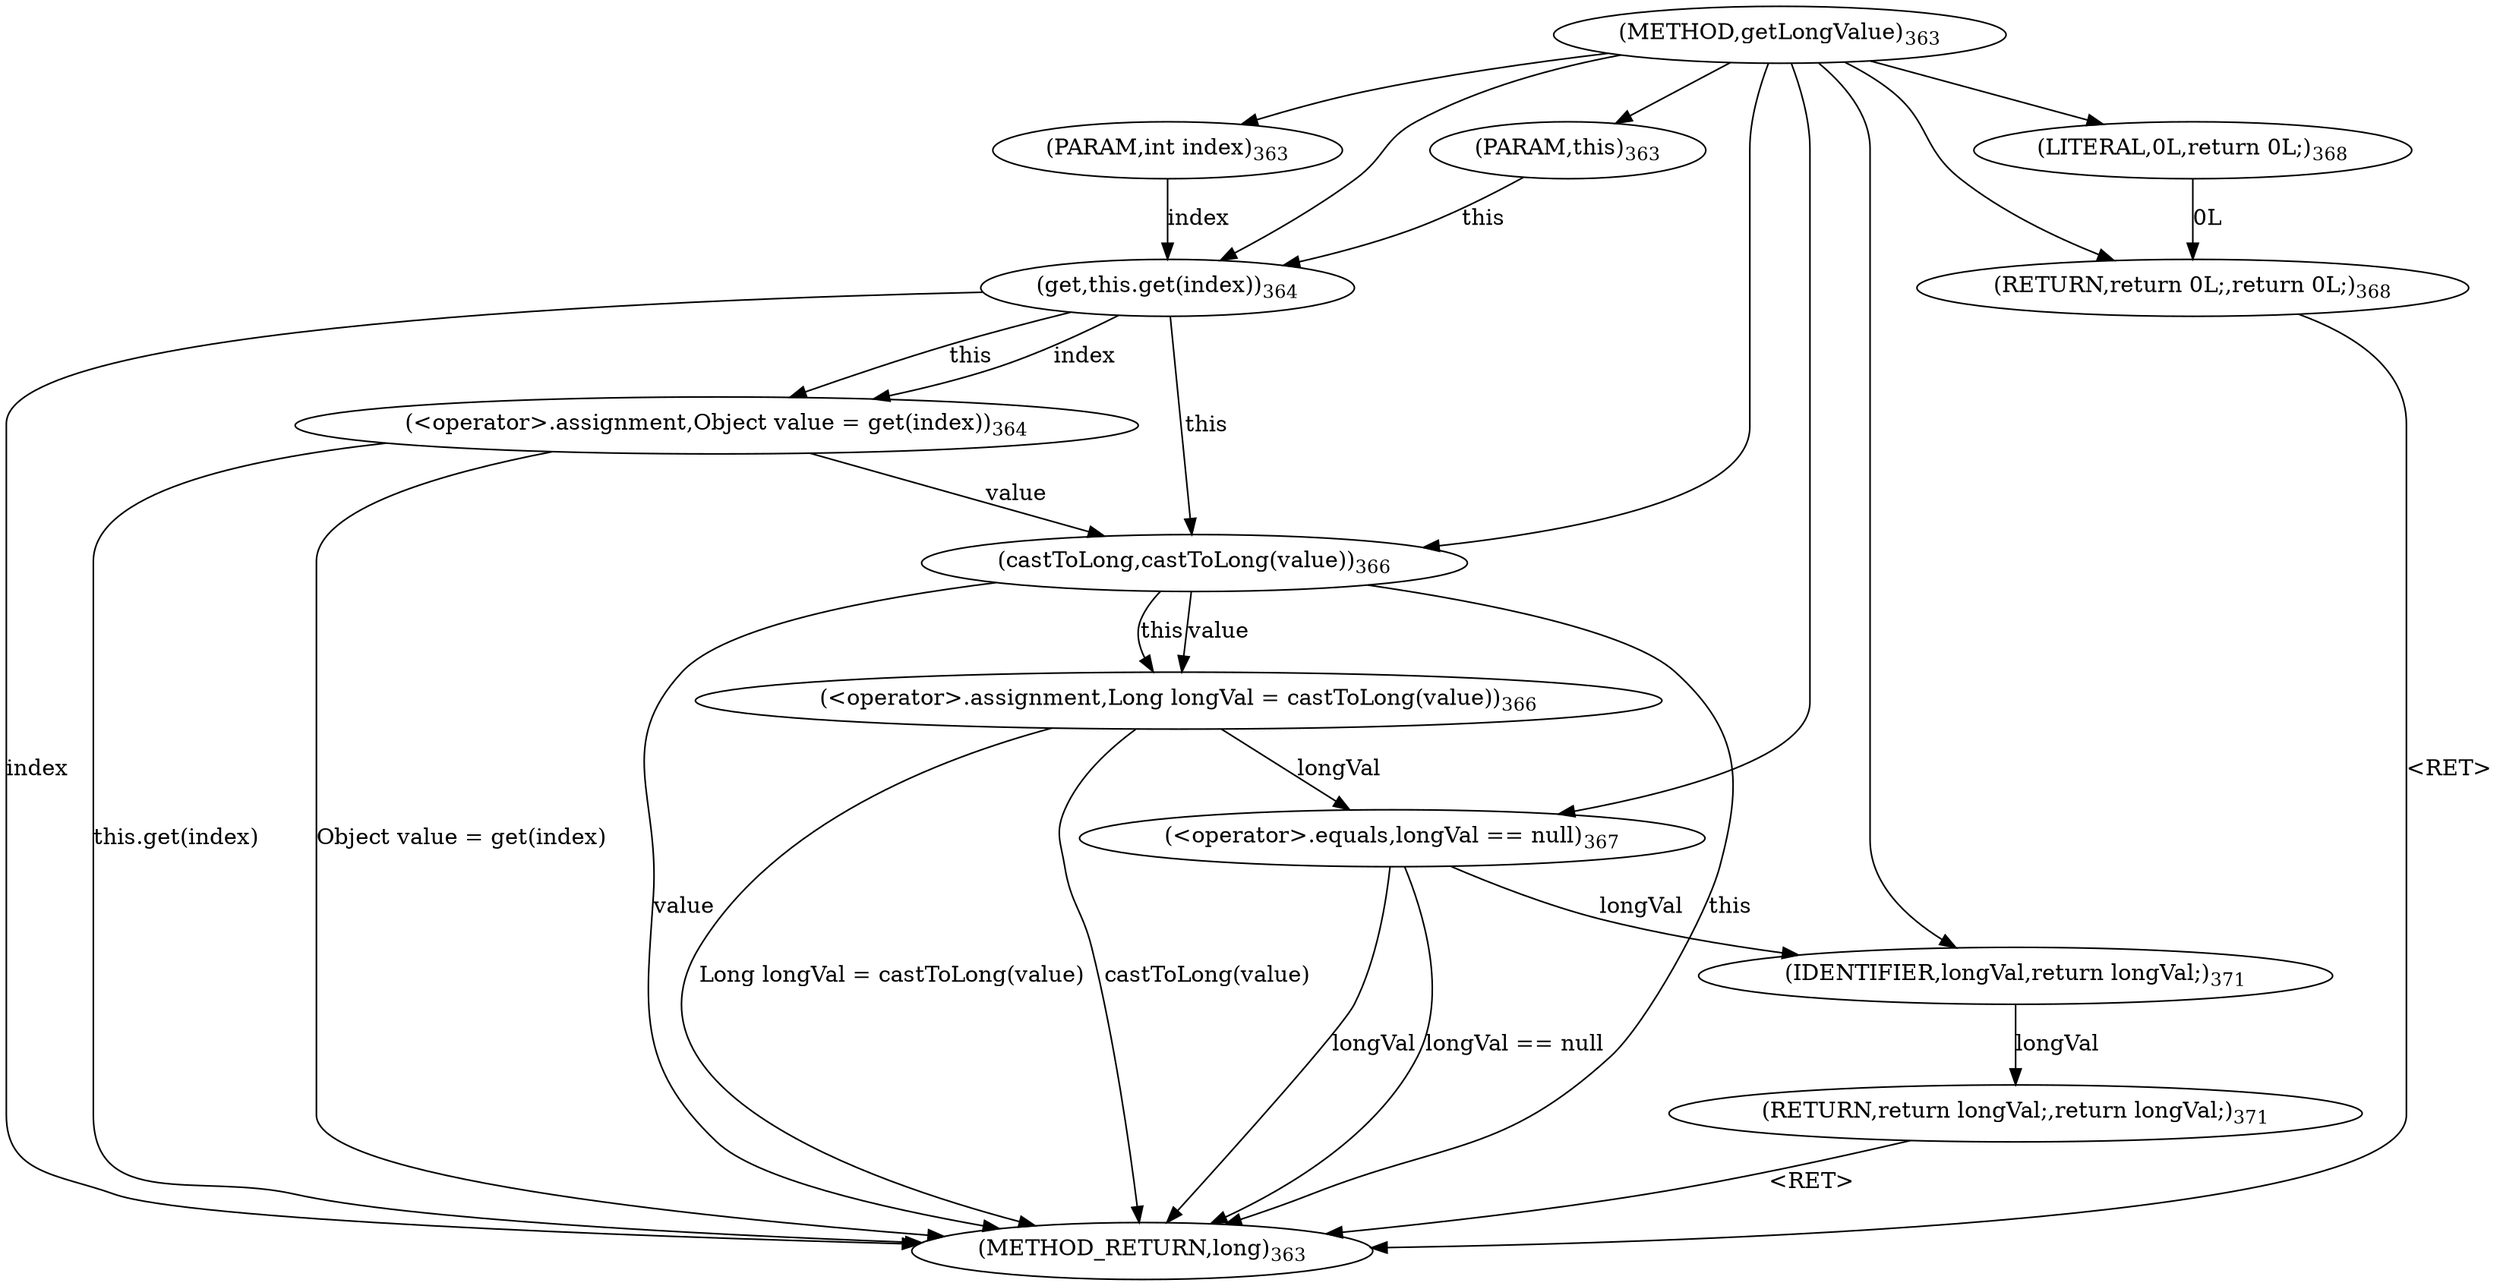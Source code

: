 digraph "getLongValue" {  
"1086" [label = <(METHOD,getLongValue)<SUB>363</SUB>> ]
"1110" [label = <(METHOD_RETURN,long)<SUB>363</SUB>> ]
"60" [label = <(PARAM,this)<SUB>363</SUB>> ]
"1087" [label = <(PARAM,int index)<SUB>363</SUB>> ]
"1090" [label = <(&lt;operator&gt;.assignment,Object value = get(index))<SUB>364</SUB>> ]
"1095" [label = <(&lt;operator&gt;.assignment,Long longVal = castToLong(value))<SUB>366</SUB>> ]
"1106" [label = <(RETURN,return longVal;,return longVal;)<SUB>371</SUB>> ]
"1090" [label = <(&lt;operator&gt;.assignment,Object value = get(index))<SUB>364</SUB>> ]
"1090" [label = <(&lt;operator&gt;.assignment,Object value = get(index))<SUB>364</SUB>> ]
"1095" [label = <(&lt;operator&gt;.assignment,Long longVal = castToLong(value))<SUB>366</SUB>> ]
"1095" [label = <(&lt;operator&gt;.assignment,Long longVal = castToLong(value))<SUB>366</SUB>> ]
"1100" [label = <(&lt;operator&gt;.equals,longVal == null)<SUB>367</SUB>> ]
"1107" [label = <(IDENTIFIER,longVal,return longVal;)<SUB>371</SUB>> ]
"1092" [label = <(get,this.get(index))<SUB>364</SUB>> ]
"1092" [label = <(get,this.get(index))<SUB>364</SUB>> ]
"1097" [label = <(castToLong,castToLong(value))<SUB>366</SUB>> ]
"1097" [label = <(castToLong,castToLong(value))<SUB>366</SUB>> ]
"1100" [label = <(&lt;operator&gt;.equals,longVal == null)<SUB>367</SUB>> ]
"1100" [label = <(&lt;operator&gt;.equals,longVal == null)<SUB>367</SUB>> ]
"1104" [label = <(RETURN,return 0L;,return 0L;)<SUB>368</SUB>> ]
"1105" [label = <(LITERAL,0L,return 0L;)<SUB>368</SUB>> ]
  "1104" -> "1110"  [ label = "&lt;RET&gt;"] 
  "1106" -> "1110"  [ label = "&lt;RET&gt;"] 
  "1092" -> "1110"  [ label = "index"] 
  "1090" -> "1110"  [ label = "this.get(index)"] 
  "1090" -> "1110"  [ label = "Object value = get(index)"] 
  "1097" -> "1110"  [ label = "this"] 
  "1097" -> "1110"  [ label = "value"] 
  "1095" -> "1110"  [ label = "castToLong(value)"] 
  "1095" -> "1110"  [ label = "Long longVal = castToLong(value)"] 
  "1100" -> "1110"  [ label = "longVal"] 
  "1100" -> "1110"  [ label = "longVal == null"] 
  "1086" -> "60" 
  "1086" -> "1087" 
  "1092" -> "1090"  [ label = "this"] 
  "1092" -> "1090"  [ label = "index"] 
  "1097" -> "1095"  [ label = "this"] 
  "1097" -> "1095"  [ label = "value"] 
  "1107" -> "1106"  [ label = "longVal"] 
  "1100" -> "1107"  [ label = "longVal"] 
  "1086" -> "1107" 
  "60" -> "1092"  [ label = "this"] 
  "1086" -> "1092" 
  "1087" -> "1092"  [ label = "index"] 
  "1092" -> "1097"  [ label = "this"] 
  "1086" -> "1097" 
  "1090" -> "1097"  [ label = "value"] 
  "1095" -> "1100"  [ label = "longVal"] 
  "1086" -> "1100" 
  "1105" -> "1104"  [ label = "0L"] 
  "1086" -> "1104" 
  "1086" -> "1105" 
}
